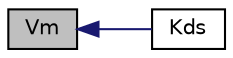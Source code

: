digraph "Vm"
{
  bgcolor="transparent";
  edge [fontname="Helvetica",fontsize="10",labelfontname="Helvetica",labelfontsize="10"];
  node [fontname="Helvetica",fontsize="10",shape=record];
  rankdir="LR";
  Node27 [label="Vm",height=0.2,width=0.4,color="black", fillcolor="grey75", style="filled", fontcolor="black"];
  Node27 -> Node28 [dir="back",color="midnightblue",fontsize="10",style="solid",fontname="Helvetica"];
  Node28 [label="Kds",height=0.2,width=0.4,color="black",URL="$a33513.html#a348f5be52652c3a9c8ec015cba37aaeb",tooltip="Constant access to drag coefficients. "];
}
